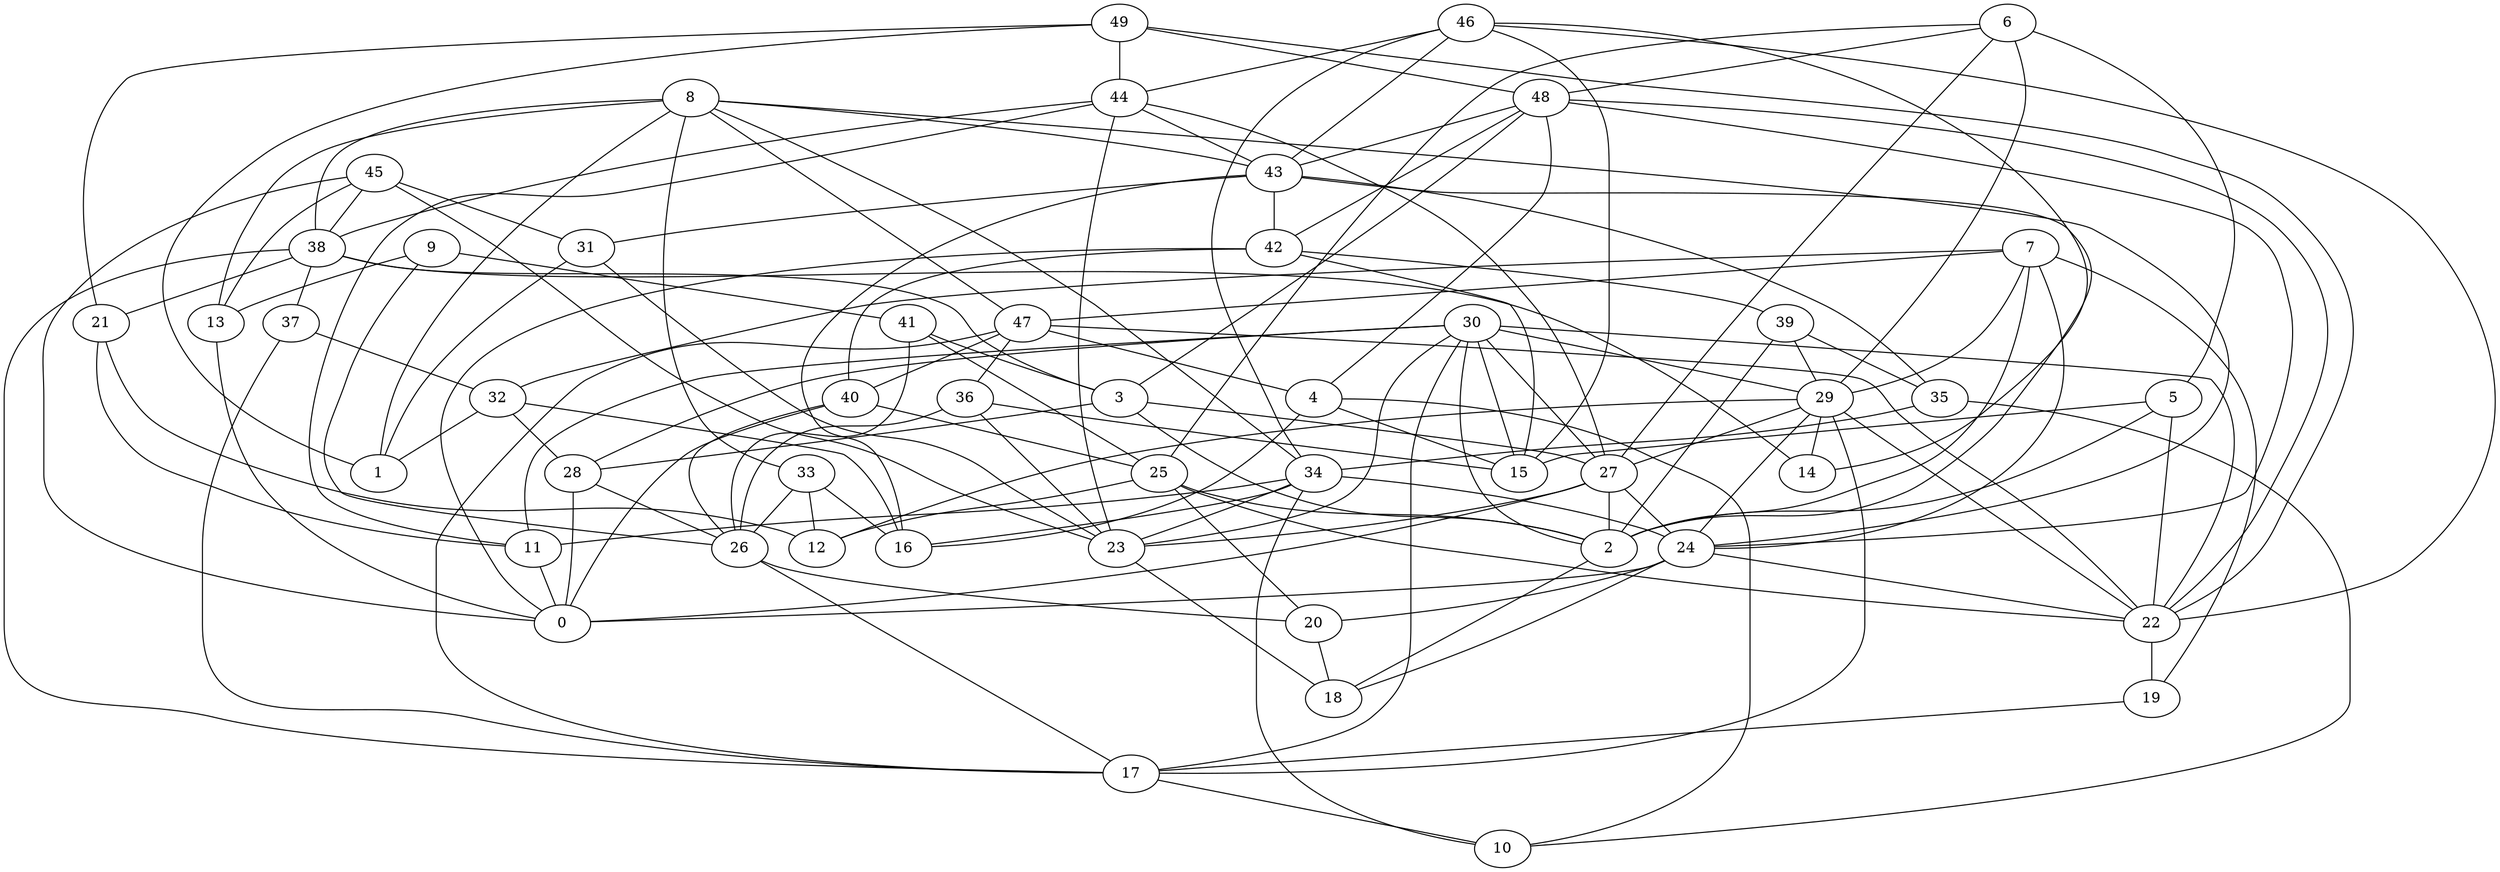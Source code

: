 digraph GG_graph {

subgraph G_graph {
edge [color = black]
"20" -> "18" [dir = none]
"37" -> "32" [dir = none]
"37" -> "17" [dir = none]
"5" -> "15" [dir = none]
"5" -> "2" [dir = none]
"5" -> "22" [dir = none]
"9" -> "41" [dir = none]
"9" -> "13" [dir = none]
"9" -> "26" [dir = none]
"13" -> "0" [dir = none]
"22" -> "19" [dir = none]
"28" -> "0" [dir = none]
"28" -> "26" [dir = none]
"41" -> "26" [dir = none]
"41" -> "25" [dir = none]
"41" -> "3" [dir = none]
"19" -> "17" [dir = none]
"26" -> "20" [dir = none]
"26" -> "17" [dir = none]
"32" -> "16" [dir = none]
"32" -> "1" [dir = none]
"32" -> "28" [dir = none]
"46" -> "43" [dir = none]
"46" -> "15" [dir = none]
"46" -> "22" [dir = none]
"46" -> "14" [dir = none]
"46" -> "34" [dir = none]
"46" -> "44" [dir = none]
"29" -> "27" [dir = none]
"29" -> "17" [dir = none]
"29" -> "22" [dir = none]
"29" -> "24" [dir = none]
"29" -> "12" [dir = none]
"29" -> "14" [dir = none]
"7" -> "29" [dir = none]
"7" -> "24" [dir = none]
"7" -> "19" [dir = none]
"7" -> "2" [dir = none]
"7" -> "32" [dir = none]
"7" -> "47" [dir = none]
"24" -> "18" [dir = none]
"24" -> "20" [dir = none]
"24" -> "0" [dir = none]
"24" -> "22" [dir = none]
"4" -> "16" [dir = none]
"4" -> "10" [dir = none]
"4" -> "15" [dir = none]
"42" -> "39" [dir = none]
"42" -> "40" [dir = none]
"42" -> "0" [dir = none]
"42" -> "15" [dir = none]
"49" -> "1" [dir = none]
"49" -> "21" [dir = none]
"49" -> "22" [dir = none]
"49" -> "44" [dir = none]
"49" -> "48" [dir = none]
"25" -> "2" [dir = none]
"25" -> "22" [dir = none]
"25" -> "12" [dir = none]
"25" -> "20" [dir = none]
"2" -> "18" [dir = none]
"43" -> "16" [dir = none]
"43" -> "31" [dir = none]
"43" -> "35" [dir = none]
"43" -> "2" [dir = none]
"43" -> "42" [dir = none]
"21" -> "12" [dir = none]
"21" -> "11" [dir = none]
"23" -> "18" [dir = none]
"47" -> "4" [dir = none]
"47" -> "36" [dir = none]
"47" -> "22" [dir = none]
"47" -> "17" [dir = none]
"47" -> "40" [dir = none]
"36" -> "23" [dir = none]
"36" -> "15" [dir = none]
"36" -> "26" [dir = none]
"17" -> "10" [dir = none]
"40" -> "26" [dir = none]
"40" -> "0" [dir = none]
"40" -> "25" [dir = none]
"48" -> "22" [dir = none]
"48" -> "3" [dir = none]
"48" -> "42" [dir = none]
"48" -> "4" [dir = none]
"48" -> "43" [dir = none]
"48" -> "24" [dir = none]
"31" -> "23" [dir = none]
"31" -> "1" [dir = none]
"45" -> "31" [dir = none]
"45" -> "38" [dir = none]
"45" -> "23" [dir = none]
"45" -> "0" [dir = none]
"45" -> "13" [dir = none]
"6" -> "5" [dir = none]
"6" -> "25" [dir = none]
"6" -> "29" [dir = none]
"6" -> "48" [dir = none]
"6" -> "27" [dir = none]
"3" -> "27" [dir = none]
"3" -> "28" [dir = none]
"3" -> "2" [dir = none]
"30" -> "11" [dir = none]
"30" -> "17" [dir = none]
"30" -> "28" [dir = none]
"30" -> "27" [dir = none]
"30" -> "2" [dir = none]
"30" -> "22" [dir = none]
"30" -> "23" [dir = none]
"30" -> "15" [dir = none]
"30" -> "29" [dir = none]
"27" -> "0" [dir = none]
"27" -> "24" [dir = none]
"27" -> "2" [dir = none]
"27" -> "23" [dir = none]
"35" -> "10" [dir = none]
"35" -> "34" [dir = none]
"11" -> "0" [dir = none]
"39" -> "29" [dir = none]
"39" -> "2" [dir = none]
"39" -> "35" [dir = none]
"34" -> "16" [dir = none]
"34" -> "23" [dir = none]
"34" -> "24" [dir = none]
"34" -> "11" [dir = none]
"34" -> "10" [dir = none]
"33" -> "26" [dir = none]
"33" -> "16" [dir = none]
"33" -> "12" [dir = none]
"44" -> "23" [dir = none]
"44" -> "11" [dir = none]
"44" -> "38" [dir = none]
"44" -> "43" [dir = none]
"44" -> "27" [dir = none]
"8" -> "13" [dir = none]
"8" -> "24" [dir = none]
"8" -> "38" [dir = none]
"8" -> "33" [dir = none]
"8" -> "1" [dir = none]
"8" -> "47" [dir = none]
"8" -> "43" [dir = none]
"8" -> "34" [dir = none]
"38" -> "14" [dir = none]
"38" -> "17" [dir = none]
"38" -> "3" [dir = none]
"38" -> "37" [dir = none]
"38" -> "21" [dir = none]
}

}
